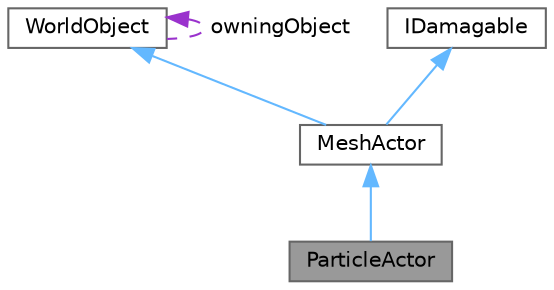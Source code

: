 digraph "ParticleActor"
{
 // LATEX_PDF_SIZE
  bgcolor="transparent";
  edge [fontname=Helvetica,fontsize=10,labelfontname=Helvetica,labelfontsize=10];
  node [fontname=Helvetica,fontsize=10,shape=box,height=0.2,width=0.4];
  Node1 [label="ParticleActor",height=0.2,width=0.4,color="gray40", fillcolor="grey60", style="filled", fontcolor="black",tooltip=" "];
  Node2 -> Node1 [dir="back",color="steelblue1",style="solid"];
  Node2 [label="MeshActor",height=0.2,width=0.4,color="gray40", fillcolor="white", style="filled",URL="$class_mesh_actor.html",tooltip="An object that has a mesh"];
  Node3 -> Node2 [dir="back",color="steelblue1",style="solid"];
  Node3 [label="WorldObject",height=0.2,width=0.4,color="gray40", fillcolor="white", style="filled",URL="$class_world_object.html",tooltip=" "];
  Node3 -> Node3 [dir="back",color="darkorchid3",style="dashed",label=" owningObject" ];
  Node4 -> Node2 [dir="back",color="steelblue1",style="solid"];
  Node4 [label="IDamagable",height=0.2,width=0.4,color="gray40", fillcolor="white", style="filled",URL="$class_i_damagable.html",tooltip="Interface to be added, when we want the specific class to be able to take damage"];
}
